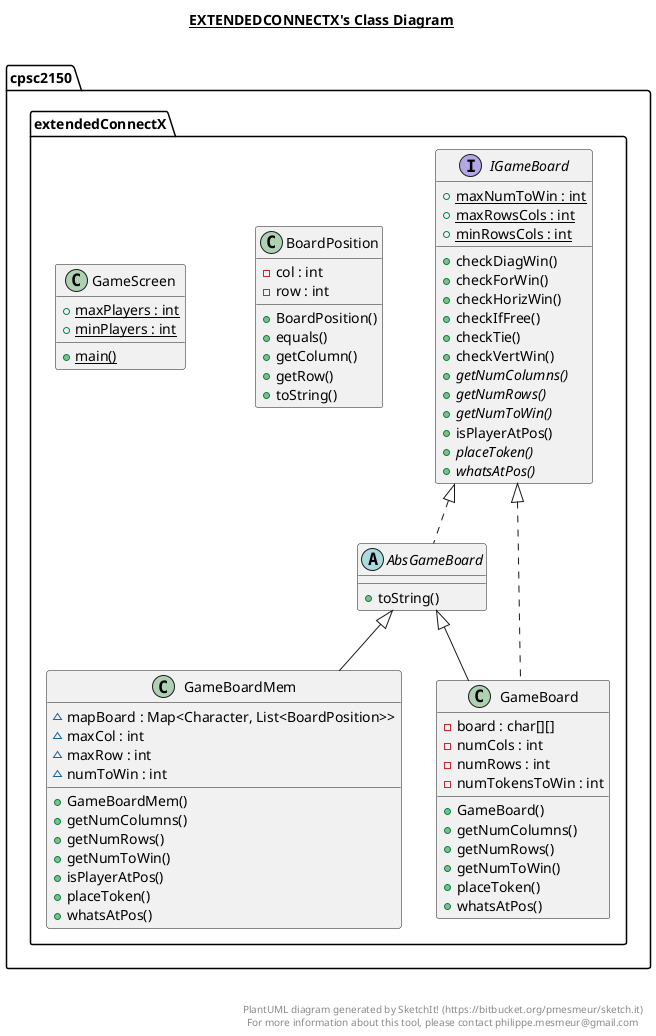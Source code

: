 @startuml

title __EXTENDEDCONNECTX's Class Diagram__\n

  namespace cpsc2150.extendedConnectX {
    abstract class cpsc2150.extendedConnectX.AbsGameBoard {
        + toString()
    }
  }
  

  namespace cpsc2150.extendedConnectX {
    class cpsc2150.extendedConnectX.BoardPosition {
        - col : int
        - row : int
        + BoardPosition()
        + equals()
        + getColumn()
        + getRow()
        + toString()
    }
  }
  

  namespace cpsc2150.extendedConnectX {
    class cpsc2150.extendedConnectX.GameBoard {
        - board : char[][]
        - numCols : int
        - numRows : int
        - numTokensToWin : int
        + GameBoard()
        + getNumColumns()
        + getNumRows()
        + getNumToWin()
        + placeToken()
        + whatsAtPos()
    }
  }
  

  namespace cpsc2150.extendedConnectX {
    class cpsc2150.extendedConnectX.GameBoardMem {
        ~ mapBoard : Map<Character, List<BoardPosition>>
        ~ maxCol : int
        ~ maxRow : int
        ~ numToWin : int
        + GameBoardMem()
        + getNumColumns()
        + getNumRows()
        + getNumToWin()
        + isPlayerAtPos()
        + placeToken()
        + whatsAtPos()
    }
  }
  

  namespace cpsc2150.extendedConnectX {
    class cpsc2150.extendedConnectX.GameScreen {
        {static} + maxPlayers : int
        {static} + minPlayers : int
        {static} + main()
    }
  }
  

  namespace cpsc2150.extendedConnectX {
    interface cpsc2150.extendedConnectX.IGameBoard {
        {static} + maxNumToWin : int
        {static} + maxRowsCols : int
        {static} + minRowsCols : int
        + checkDiagWin()
        + checkForWin()
        + checkHorizWin()
        + checkIfFree()
        + checkTie()
        + checkVertWin()
        {abstract} + getNumColumns()
        {abstract} + getNumRows()
        {abstract} + getNumToWin()
        + isPlayerAtPos()
        {abstract} + placeToken()
        {abstract} + whatsAtPos()
    }
  }
  

  cpsc2150.extendedConnectX.AbsGameBoard .up.|> cpsc2150.extendedConnectX.IGameBoard
  cpsc2150.extendedConnectX.GameBoard .up.|> cpsc2150.extendedConnectX.IGameBoard
  cpsc2150.extendedConnectX.GameBoard -up-|> cpsc2150.extendedConnectX.AbsGameBoard
  cpsc2150.extendedConnectX.GameBoardMem -up-|> cpsc2150.extendedConnectX.AbsGameBoard


right footer


PlantUML diagram generated by SketchIt! (https://bitbucket.org/pmesmeur/sketch.it)
For more information about this tool, please contact philippe.mesmeur@gmail.com
endfooter

@enduml
